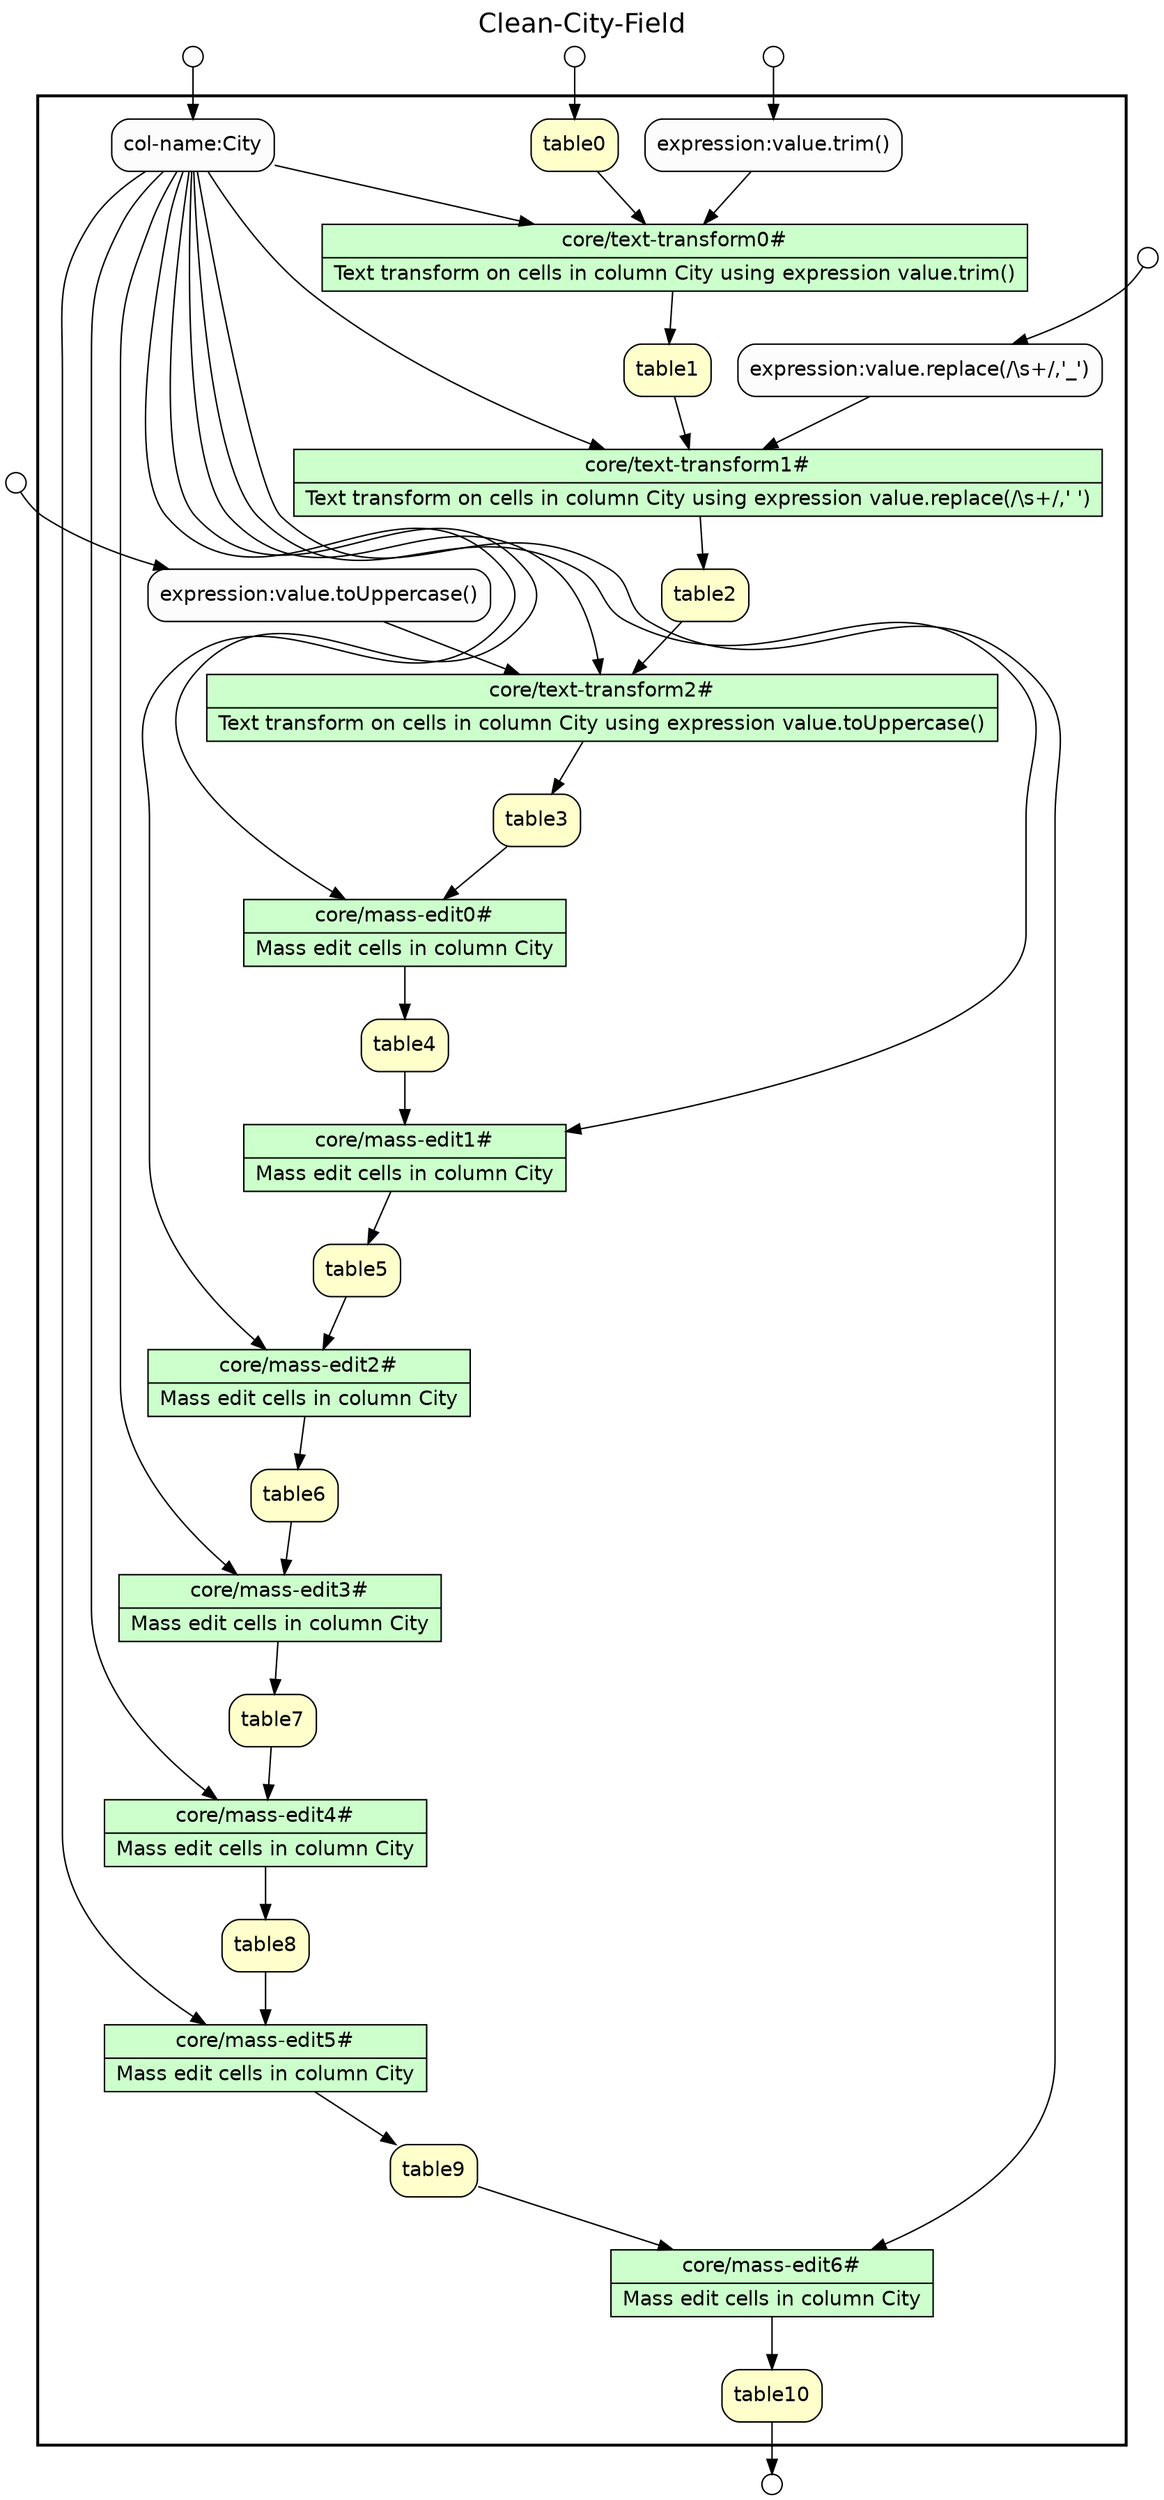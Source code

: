 /* Start of top-level graph */
digraph Workflow {
rankdir=TB

/* Title for graph */
fontname=Helvetica; fontsize=18; labelloc=t
label="Clean-City-Field"

/* Start of double cluster for drawing box around nodes in workflow */
subgraph cluster_workflow_box_outer { label=""; color=black; penwidth=2
subgraph cluster_workflow_box_inner { label=""; penwidth=0

/* Style for nodes representing atomic programs in workflow */
node[shape=box style=filled fillcolor="#CCFFCC" peripheries=1 fontname=Helvetica]

/* Nodes representing atomic programs in workflow */
"core/text-transform0#" [shape=record rankdir=LR label="{<f0> core/text-transform0# |<f1> Text transform on cells in column City using expression value.trim()}"];
"core/text-transform1#" [shape=record rankdir=LR label="{<f0> core/text-transform1# |<f1> Text transform on cells in column City using expression value.replace(/\\s+/,' ')}"];
"core/text-transform2#" [shape=record rankdir=LR label="{<f0> core/text-transform2# |<f1> Text transform on cells in column City using expression value.toUppercase()}"];
"core/mass-edit0#" [shape=record rankdir=LR label="{<f0> core/mass-edit0# |<f1> Mass edit cells in column City}"];
"core/mass-edit1#" [shape=record rankdir=LR label="{<f0> core/mass-edit1# |<f1> Mass edit cells in column City}"];
"core/mass-edit2#" [shape=record rankdir=LR label="{<f0> core/mass-edit2# |<f1> Mass edit cells in column City}"];
"core/mass-edit3#" [shape=record rankdir=LR label="{<f0> core/mass-edit3# |<f1> Mass edit cells in column City}"];
"core/mass-edit4#" [shape=record rankdir=LR label="{<f0> core/mass-edit4# |<f1> Mass edit cells in column City}"];
"core/mass-edit5#" [shape=record rankdir=LR label="{<f0> core/mass-edit5# |<f1> Mass edit cells in column City}"];
"core/mass-edit6#" [shape=record rankdir=LR label="{<f0> core/mass-edit6# |<f1> Mass edit cells in column City}"];

/* Style for nodes representing non-parameter data channels in workflow */
node[shape=box style="rounded,filled" fillcolor="#FFFFCC" peripheries=1 fontname=Helvetica]

/* Nodes for non-parameter data channels in workflow */
table10
table0
table1
table2
table3
table4
table5
table6
table7
table8
table9

/* Style for nodes representing parameter channels in workflow */
node[shape=box style="rounded,filled" fillcolor="#FCFCFC" peripheries=1 fontname=Helvetica]

/* Nodes representing parameter channels in workflow */
"col-name:City"
"expression:value.trim()"
"expression:value.replace(/\\s+/,'_')"
"expression:value.toUppercase()"

/* Edges representing connections between programs and channels */
"core/text-transform0#" -> table1
"col-name:City" -> "core/text-transform0#"
"expression:value.trim()" -> "core/text-transform0#"
table0 -> "core/text-transform0#"
"core/text-transform1#" -> table2
"col-name:City" -> "core/text-transform1#"
"expression:value.replace(/\\s+/,'_')" -> "core/text-transform1#"
table1 -> "core/text-transform1#"
"core/text-transform2#" -> table3
"col-name:City" -> "core/text-transform2#"
"expression:value.toUppercase()" -> "core/text-transform2#"
table2 -> "core/text-transform2#"
"core/mass-edit0#" -> table4
"col-name:City" -> "core/mass-edit0#"
table3 -> "core/mass-edit0#"
"core/mass-edit1#" -> table5
"col-name:City" -> "core/mass-edit1#"
table4 -> "core/mass-edit1#"
"core/mass-edit2#" -> table6
"col-name:City" -> "core/mass-edit2#"
table5 -> "core/mass-edit2#"
"core/mass-edit3#" -> table7
"col-name:City" -> "core/mass-edit3#"
table6 -> "core/mass-edit3#"
"core/mass-edit4#" -> table8
"col-name:City" -> "core/mass-edit4#"
table7 -> "core/mass-edit4#"
"core/mass-edit5#" -> table9
"col-name:City" -> "core/mass-edit5#"
table8 -> "core/mass-edit5#"
"core/mass-edit6#" -> table10
"col-name:City" -> "core/mass-edit6#"
table9 -> "core/mass-edit6#"

/* End of double cluster for drawing box around nodes in workflow */
}}

/* Style for nodes representing workflow input ports */
node[shape=circle style="rounded,filled" fillcolor="#FFFFFF" peripheries=1 fontname=Helvetica width=0.2]

/* Nodes representing workflow input ports */
"expression:value.replace(/\\s+/,'_')_input_port" [label=""]
"col-name:City_input_port" [label=""]
"expression:value.toUppercase()_input_port" [label=""]
"expression:value.trim()_input_port" [label=""]
table0_input_port [label=""]

/* Style for nodes representing workflow output ports */
node[shape=circle style="rounded,filled" fillcolor="#FFFFFF" peripheries=1 fontname=Helvetica width=0.2]

/* Nodes representing workflow output ports */
table10_output_port [label=""]

/* Edges from input ports to channels */
"expression:value.replace(/\\s+/,'_')_input_port" -> "expression:value.replace(/\\s+/,'_')"
"col-name:City_input_port" -> "col-name:City"
"expression:value.toUppercase()_input_port" -> "expression:value.toUppercase()"
"expression:value.trim()_input_port" -> "expression:value.trim()"
table0_input_port -> table0

/* Edges from channels to output ports */
table10 -> table10_output_port

/* End of top-level graph */
}